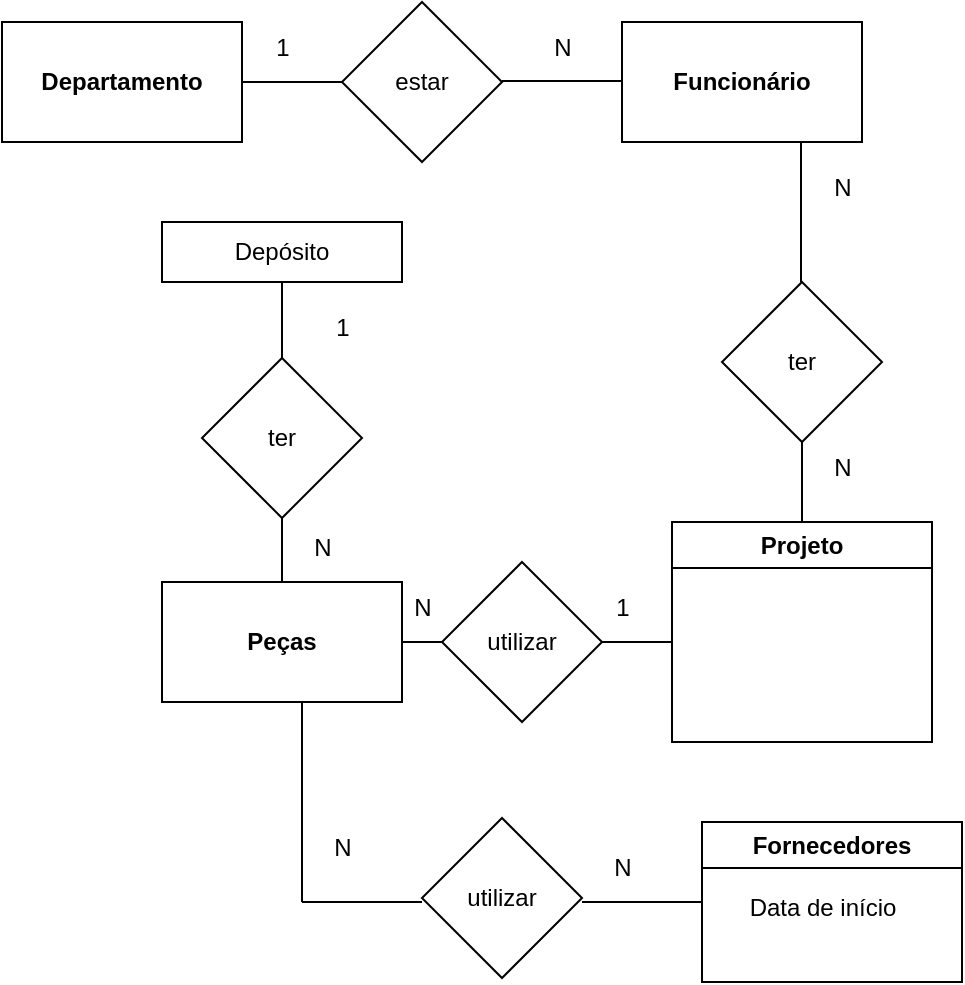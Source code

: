 <mxfile version="21.6.8" type="github">
  <diagram name="Página-1" id="XFSP8geokjHrjOCMzi8p">
    <mxGraphModel dx="1274" dy="649" grid="1" gridSize="10" guides="1" tooltips="1" connect="1" arrows="1" fold="1" page="1" pageScale="1" pageWidth="827" pageHeight="1169" math="0" shadow="0">
      <root>
        <mxCell id="0" />
        <mxCell id="1" parent="0" />
        <mxCell id="F0FVqHAEmC6tlu0xKBB9-2" value="&lt;b&gt;Departamento&lt;/b&gt;" style="rounded=0;whiteSpace=wrap;html=1;" vertex="1" parent="1">
          <mxGeometry x="70" y="40" width="120" height="60" as="geometry" />
        </mxCell>
        <mxCell id="F0FVqHAEmC6tlu0xKBB9-3" value="" style="endArrow=none;html=1;rounded=0;" edge="1" parent="1">
          <mxGeometry width="50" height="50" relative="1" as="geometry">
            <mxPoint x="190" y="70" as="sourcePoint" />
            <mxPoint x="240" y="70" as="targetPoint" />
          </mxGeometry>
        </mxCell>
        <mxCell id="F0FVqHAEmC6tlu0xKBB9-4" value="estar" style="rhombus;whiteSpace=wrap;html=1;" vertex="1" parent="1">
          <mxGeometry x="240" y="30" width="80" height="80" as="geometry" />
        </mxCell>
        <mxCell id="F0FVqHAEmC6tlu0xKBB9-5" value="1" style="text;html=1;align=center;verticalAlign=middle;resizable=0;points=[];autosize=1;strokeColor=none;fillColor=none;" vertex="1" parent="1">
          <mxGeometry x="195" y="38" width="30" height="30" as="geometry" />
        </mxCell>
        <mxCell id="F0FVqHAEmC6tlu0xKBB9-6" value="" style="endArrow=none;html=1;rounded=0;" edge="1" parent="1">
          <mxGeometry width="50" height="50" relative="1" as="geometry">
            <mxPoint x="320" y="69.5" as="sourcePoint" />
            <mxPoint x="380" y="69.5" as="targetPoint" />
          </mxGeometry>
        </mxCell>
        <mxCell id="F0FVqHAEmC6tlu0xKBB9-7" value="N" style="text;html=1;align=center;verticalAlign=middle;resizable=0;points=[];autosize=1;strokeColor=none;fillColor=none;" vertex="1" parent="1">
          <mxGeometry x="335" y="38" width="30" height="30" as="geometry" />
        </mxCell>
        <mxCell id="F0FVqHAEmC6tlu0xKBB9-8" value="&lt;b&gt;Funcionário&lt;/b&gt;" style="rounded=0;whiteSpace=wrap;html=1;" vertex="1" parent="1">
          <mxGeometry x="380" y="40" width="120" height="60" as="geometry" />
        </mxCell>
        <mxCell id="F0FVqHAEmC6tlu0xKBB9-9" value="" style="endArrow=none;html=1;rounded=0;" edge="1" parent="1">
          <mxGeometry width="50" height="50" relative="1" as="geometry">
            <mxPoint x="469.5" y="170" as="sourcePoint" />
            <mxPoint x="469.5" y="100" as="targetPoint" />
          </mxGeometry>
        </mxCell>
        <mxCell id="F0FVqHAEmC6tlu0xKBB9-12" value="ter" style="rhombus;whiteSpace=wrap;html=1;" vertex="1" parent="1">
          <mxGeometry x="430" y="170" width="80" height="80" as="geometry" />
        </mxCell>
        <mxCell id="F0FVqHAEmC6tlu0xKBB9-13" value="" style="endArrow=none;html=1;rounded=0;" edge="1" parent="1">
          <mxGeometry width="50" height="50" relative="1" as="geometry">
            <mxPoint x="470" y="290" as="sourcePoint" />
            <mxPoint x="470" y="250" as="targetPoint" />
          </mxGeometry>
        </mxCell>
        <mxCell id="F0FVqHAEmC6tlu0xKBB9-14" value="N" style="text;html=1;align=center;verticalAlign=middle;resizable=0;points=[];autosize=1;strokeColor=none;fillColor=none;" vertex="1" parent="1">
          <mxGeometry x="475" y="248" width="30" height="30" as="geometry" />
        </mxCell>
        <mxCell id="F0FVqHAEmC6tlu0xKBB9-15" value="Projeto" style="swimlane;whiteSpace=wrap;html=1;" vertex="1" parent="1">
          <mxGeometry x="405" y="290" width="130" height="110" as="geometry" />
        </mxCell>
        <mxCell id="F0FVqHAEmC6tlu0xKBB9-16" value="" style="endArrow=none;html=1;rounded=0;" edge="1" parent="1">
          <mxGeometry width="50" height="50" relative="1" as="geometry">
            <mxPoint x="370" y="350" as="sourcePoint" />
            <mxPoint x="405" y="350" as="targetPoint" />
          </mxGeometry>
        </mxCell>
        <mxCell id="F0FVqHAEmC6tlu0xKBB9-17" value="utilizar" style="rhombus;whiteSpace=wrap;html=1;" vertex="1" parent="1">
          <mxGeometry x="290" y="310" width="80" height="80" as="geometry" />
        </mxCell>
        <mxCell id="F0FVqHAEmC6tlu0xKBB9-18" value="&lt;b&gt;Peças&lt;/b&gt;" style="rounded=0;whiteSpace=wrap;html=1;" vertex="1" parent="1">
          <mxGeometry x="150" y="320" width="120" height="60" as="geometry" />
        </mxCell>
        <mxCell id="F0FVqHAEmC6tlu0xKBB9-19" value="" style="endArrow=none;html=1;rounded=0;entryX=0;entryY=0.5;entryDx=0;entryDy=0;exitX=1;exitY=0.5;exitDx=0;exitDy=0;" edge="1" parent="1" source="F0FVqHAEmC6tlu0xKBB9-18" target="F0FVqHAEmC6tlu0xKBB9-17">
          <mxGeometry width="50" height="50" relative="1" as="geometry">
            <mxPoint x="260" y="360" as="sourcePoint" />
            <mxPoint x="310" y="310" as="targetPoint" />
          </mxGeometry>
        </mxCell>
        <mxCell id="F0FVqHAEmC6tlu0xKBB9-20" value="" style="endArrow=none;html=1;rounded=0;" edge="1" parent="1">
          <mxGeometry width="50" height="50" relative="1" as="geometry">
            <mxPoint x="210" y="320" as="sourcePoint" />
            <mxPoint x="210" y="280" as="targetPoint" />
          </mxGeometry>
        </mxCell>
        <mxCell id="F0FVqHAEmC6tlu0xKBB9-21" value="N" style="text;html=1;align=center;verticalAlign=middle;resizable=0;points=[];autosize=1;strokeColor=none;fillColor=none;" vertex="1" parent="1">
          <mxGeometry x="215" y="288" width="30" height="30" as="geometry" />
        </mxCell>
        <mxCell id="F0FVqHAEmC6tlu0xKBB9-22" value="ter" style="rhombus;whiteSpace=wrap;html=1;" vertex="1" parent="1">
          <mxGeometry x="170" y="208" width="80" height="80" as="geometry" />
        </mxCell>
        <mxCell id="F0FVqHAEmC6tlu0xKBB9-23" value="" style="endArrow=none;html=1;rounded=0;exitX=0.5;exitY=0;exitDx=0;exitDy=0;" edge="1" parent="1" source="F0FVqHAEmC6tlu0xKBB9-22">
          <mxGeometry width="50" height="50" relative="1" as="geometry">
            <mxPoint x="205" y="208" as="sourcePoint" />
            <mxPoint x="210" y="170" as="targetPoint" />
          </mxGeometry>
        </mxCell>
        <mxCell id="F0FVqHAEmC6tlu0xKBB9-24" value="Depósito" style="rounded=0;whiteSpace=wrap;html=1;" vertex="1" parent="1">
          <mxGeometry x="150" y="140" width="120" height="30" as="geometry" />
        </mxCell>
        <mxCell id="F0FVqHAEmC6tlu0xKBB9-25" value="1" style="text;html=1;align=center;verticalAlign=middle;resizable=0;points=[];autosize=1;strokeColor=none;fillColor=none;" vertex="1" parent="1">
          <mxGeometry x="225" y="178" width="30" height="30" as="geometry" />
        </mxCell>
        <mxCell id="F0FVqHAEmC6tlu0xKBB9-26" value="" style="endArrow=none;html=1;rounded=0;" edge="1" parent="1">
          <mxGeometry width="50" height="50" relative="1" as="geometry">
            <mxPoint x="220" y="480" as="sourcePoint" />
            <mxPoint x="220" y="380" as="targetPoint" />
          </mxGeometry>
        </mxCell>
        <mxCell id="F0FVqHAEmC6tlu0xKBB9-27" value="" style="endArrow=none;html=1;rounded=0;" edge="1" parent="1">
          <mxGeometry width="50" height="50" relative="1" as="geometry">
            <mxPoint x="220" y="480" as="sourcePoint" />
            <mxPoint x="280" y="480" as="targetPoint" />
          </mxGeometry>
        </mxCell>
        <mxCell id="F0FVqHAEmC6tlu0xKBB9-29" value="utilizar" style="rhombus;whiteSpace=wrap;html=1;" vertex="1" parent="1">
          <mxGeometry x="280" y="438" width="80" height="80" as="geometry" />
        </mxCell>
        <mxCell id="F0FVqHAEmC6tlu0xKBB9-30" value="" style="endArrow=none;html=1;rounded=0;" edge="1" parent="1">
          <mxGeometry width="50" height="50" relative="1" as="geometry">
            <mxPoint x="360" y="480" as="sourcePoint" />
            <mxPoint x="420" y="480" as="targetPoint" />
          </mxGeometry>
        </mxCell>
        <mxCell id="F0FVqHAEmC6tlu0xKBB9-31" value="Fornecedores" style="swimlane;whiteSpace=wrap;html=1;" vertex="1" parent="1">
          <mxGeometry x="420" y="440" width="130" height="80" as="geometry" />
        </mxCell>
        <mxCell id="F0FVqHAEmC6tlu0xKBB9-32" value="Data de início" style="text;html=1;align=center;verticalAlign=middle;resizable=0;points=[];autosize=1;strokeColor=none;fillColor=none;" vertex="1" parent="1">
          <mxGeometry x="430" y="468" width="100" height="30" as="geometry" />
        </mxCell>
        <mxCell id="F0FVqHAEmC6tlu0xKBB9-33" value="1" style="text;html=1;align=center;verticalAlign=middle;resizable=0;points=[];autosize=1;strokeColor=none;fillColor=none;" vertex="1" parent="1">
          <mxGeometry x="365" y="318" width="30" height="30" as="geometry" />
        </mxCell>
        <mxCell id="F0FVqHAEmC6tlu0xKBB9-34" value="N" style="text;html=1;align=center;verticalAlign=middle;resizable=0;points=[];autosize=1;strokeColor=none;fillColor=none;" vertex="1" parent="1">
          <mxGeometry x="265" y="318" width="30" height="30" as="geometry" />
        </mxCell>
        <mxCell id="F0FVqHAEmC6tlu0xKBB9-35" value="N" style="text;html=1;align=center;verticalAlign=middle;resizable=0;points=[];autosize=1;strokeColor=none;fillColor=none;" vertex="1" parent="1">
          <mxGeometry x="365" y="448" width="30" height="30" as="geometry" />
        </mxCell>
        <mxCell id="F0FVqHAEmC6tlu0xKBB9-36" value="N" style="text;html=1;align=center;verticalAlign=middle;resizable=0;points=[];autosize=1;strokeColor=none;fillColor=none;" vertex="1" parent="1">
          <mxGeometry x="225" y="438" width="30" height="30" as="geometry" />
        </mxCell>
        <mxCell id="F0FVqHAEmC6tlu0xKBB9-37" value="N" style="text;html=1;align=center;verticalAlign=middle;resizable=0;points=[];autosize=1;strokeColor=none;fillColor=none;" vertex="1" parent="1">
          <mxGeometry x="475" y="108" width="30" height="30" as="geometry" />
        </mxCell>
      </root>
    </mxGraphModel>
  </diagram>
</mxfile>
